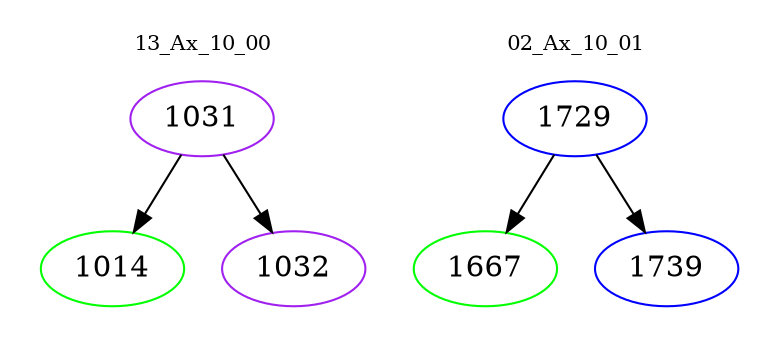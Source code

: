 digraph{
subgraph cluster_0 {
color = white
label = "13_Ax_10_00";
fontsize=10;
T0_1031 [label="1031", color="purple"]
T0_1031 -> T0_1014 [color="black"]
T0_1014 [label="1014", color="green"]
T0_1031 -> T0_1032 [color="black"]
T0_1032 [label="1032", color="purple"]
}
subgraph cluster_1 {
color = white
label = "02_Ax_10_01";
fontsize=10;
T1_1729 [label="1729", color="blue"]
T1_1729 -> T1_1667 [color="black"]
T1_1667 [label="1667", color="green"]
T1_1729 -> T1_1739 [color="black"]
T1_1739 [label="1739", color="blue"]
}
}
